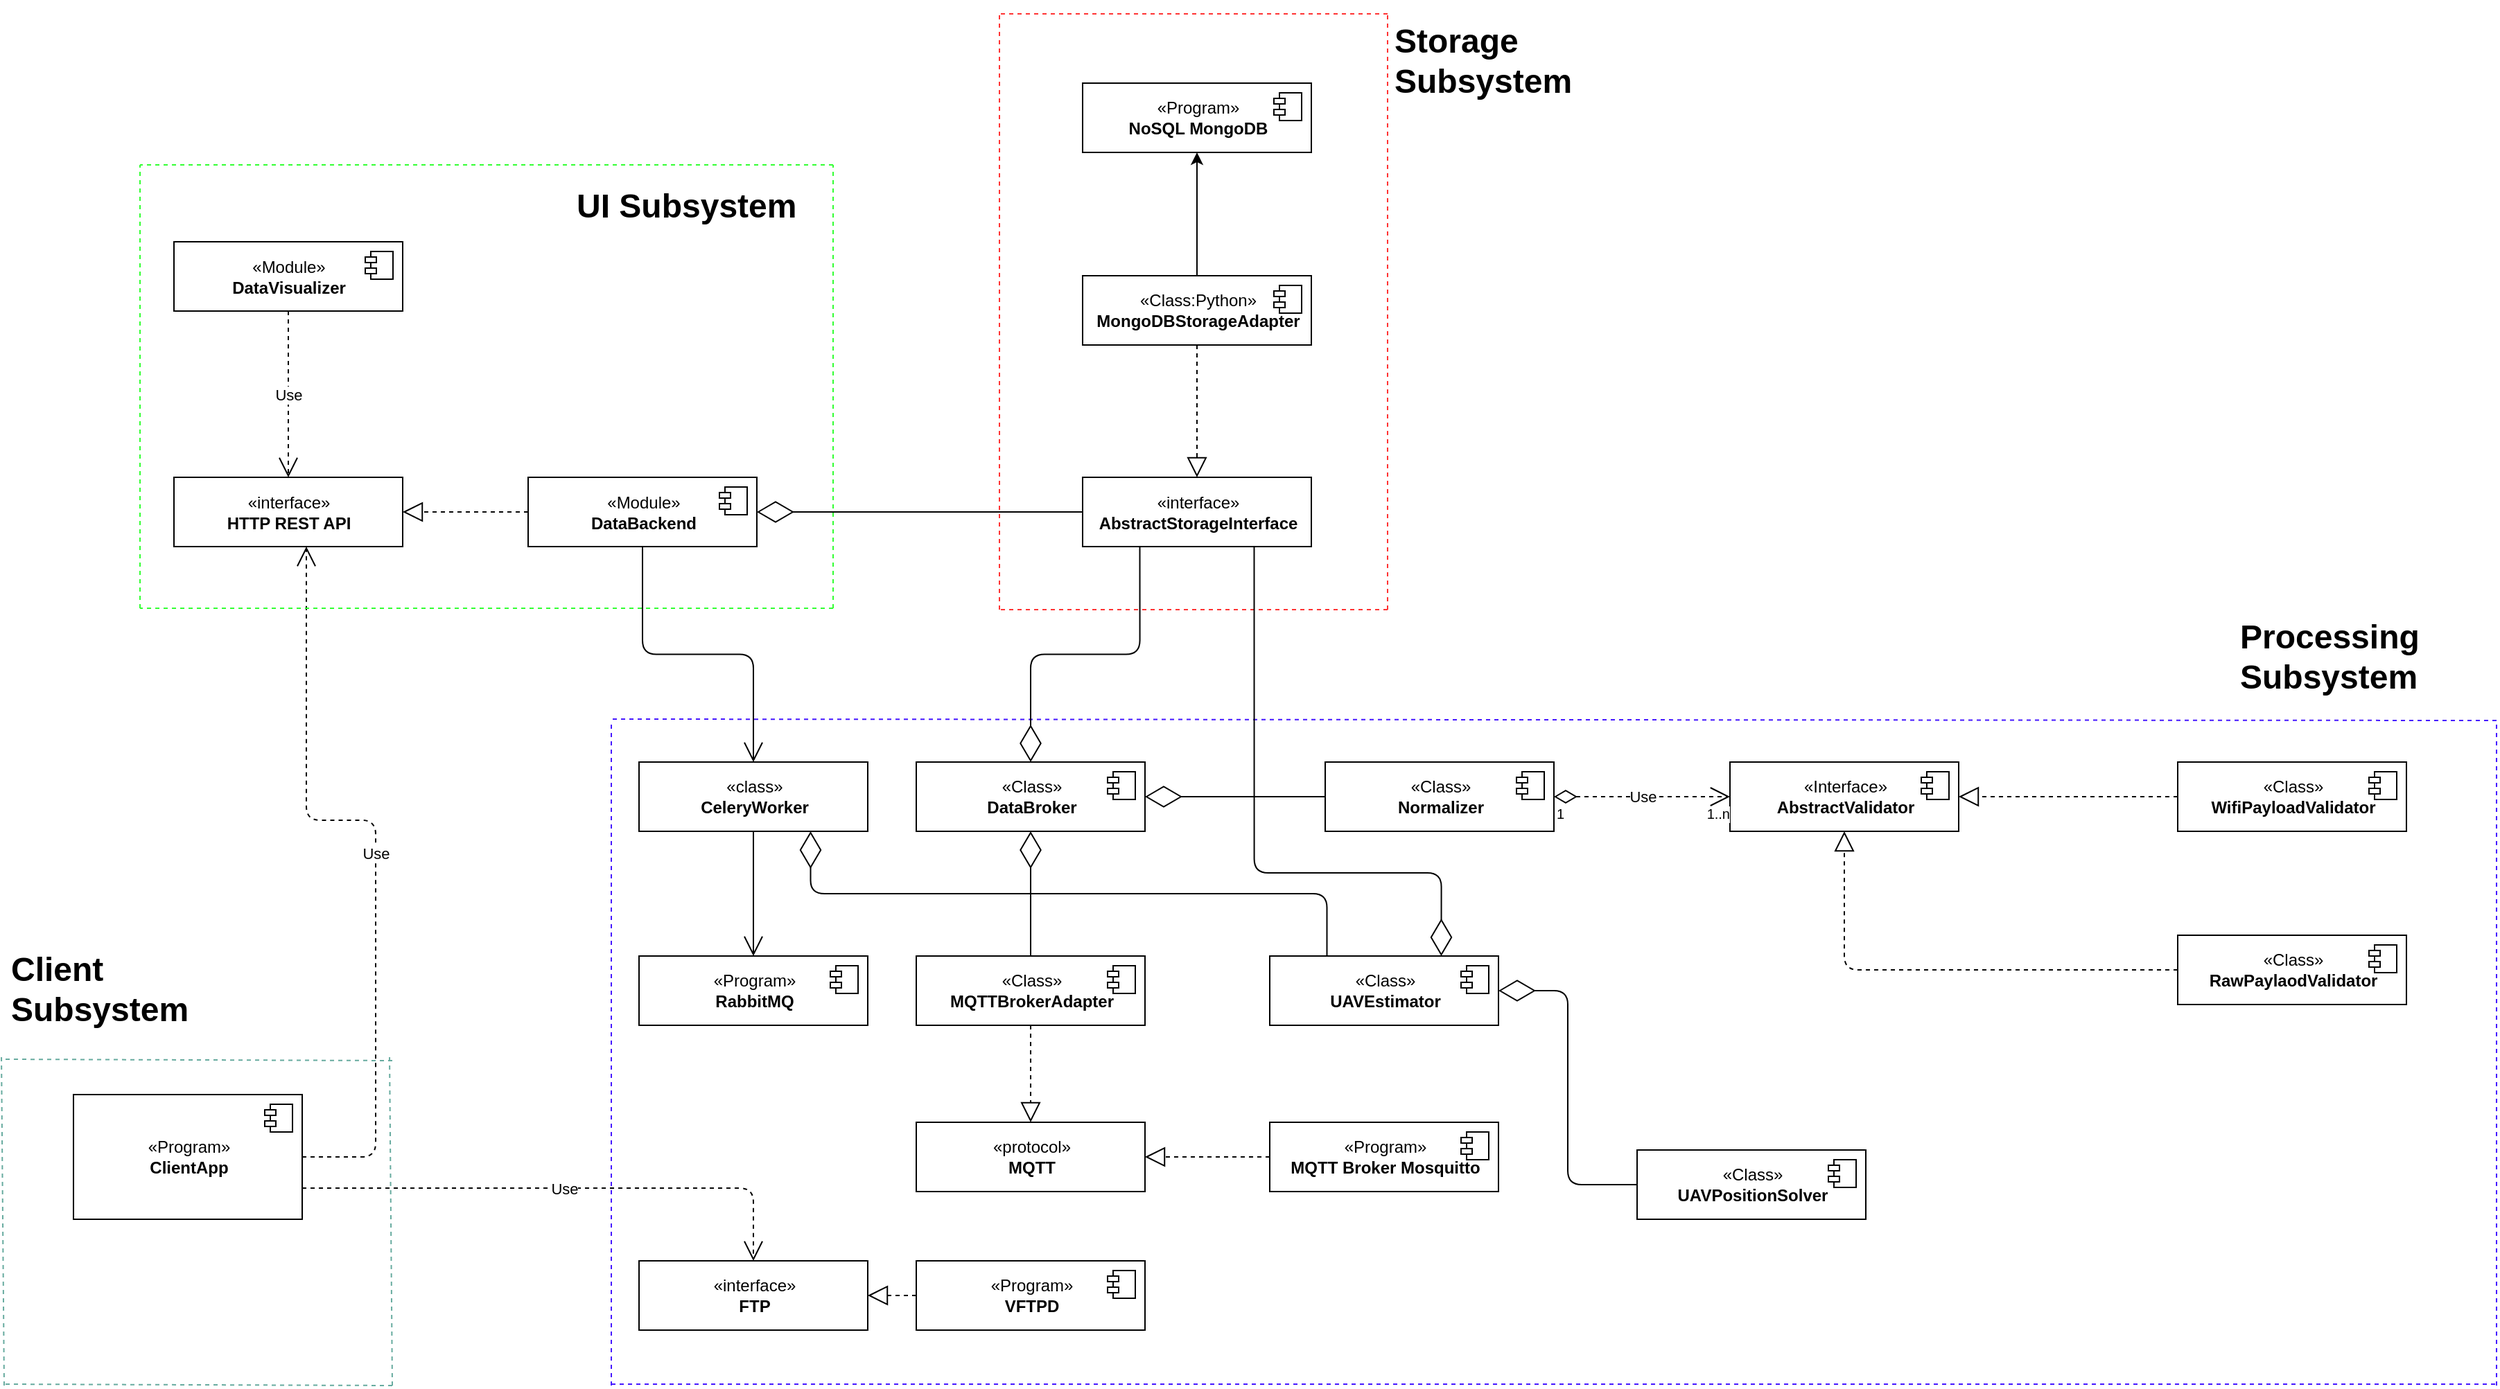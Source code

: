 <mxfile version="12.6.5" type="device" pages="4"><diagram id="6IakAbtsR24Qg-O8dDfu" name="overview"><mxGraphModel dx="3122" dy="832" grid="1" gridSize="10" guides="1" tooltips="1" connect="1" arrows="1" fold="1" page="1" pageScale="1" pageWidth="850" pageHeight="1100" math="0" shadow="0"><root><mxCell id="WTVsRSyBLhQIjKixNa4r-0"/><mxCell id="WTVsRSyBLhQIjKixNa4r-1" parent="WTVsRSyBLhQIjKixNa4r-0"/><mxCell id="b8sYTqoRvyCXlpVilOBI-0" value="«interface»&lt;br&gt;&lt;b&gt;AbstractStorageInterface&lt;/b&gt;" style="html=1;" parent="WTVsRSyBLhQIjKixNa4r-1" vertex="1"><mxGeometry x="-340" y="384.5" width="165" height="50" as="geometry"/></mxCell><mxCell id="b8sYTqoRvyCXlpVilOBI-9" value="«Class»&lt;br&gt;&lt;b&gt;DataBroker&lt;/b&gt;" style="html=1;" parent="WTVsRSyBLhQIjKixNa4r-1" vertex="1"><mxGeometry x="-460" y="590" width="165" height="50" as="geometry"/></mxCell><mxCell id="b8sYTqoRvyCXlpVilOBI-10" value="" style="shape=component;jettyWidth=8;jettyHeight=4;" parent="b8sYTqoRvyCXlpVilOBI-9" vertex="1"><mxGeometry x="1" width="20" height="20" relative="1" as="geometry"><mxPoint x="-27" y="7" as="offset"/></mxGeometry></mxCell><mxCell id="b8sYTqoRvyCXlpVilOBI-11" value="«Module»&lt;br&gt;&lt;b&gt;DataBackend&lt;/b&gt;" style="html=1;" parent="WTVsRSyBLhQIjKixNa4r-1" vertex="1"><mxGeometry x="-740" y="384.5" width="165" height="50" as="geometry"/></mxCell><mxCell id="b8sYTqoRvyCXlpVilOBI-12" value="" style="shape=component;jettyWidth=8;jettyHeight=4;" parent="b8sYTqoRvyCXlpVilOBI-11" vertex="1"><mxGeometry x="1" width="20" height="20" relative="1" as="geometry"><mxPoint x="-27" y="7" as="offset"/></mxGeometry></mxCell><mxCell id="b8sYTqoRvyCXlpVilOBI-14" value="«protocol»&lt;br&gt;&lt;b&gt;MQTT&lt;/b&gt;" style="html=1;" parent="WTVsRSyBLhQIjKixNa4r-1" vertex="1"><mxGeometry x="-460" y="850" width="165" height="50" as="geometry"/></mxCell><mxCell id="b8sYTqoRvyCXlpVilOBI-17" value="«Class»&lt;br&gt;&lt;b&gt;MQTTBrokerAdapter&lt;/b&gt;" style="html=1;" parent="WTVsRSyBLhQIjKixNa4r-1" vertex="1"><mxGeometry x="-460" y="730" width="165" height="50" as="geometry"/></mxCell><mxCell id="b8sYTqoRvyCXlpVilOBI-18" value="" style="shape=component;jettyWidth=8;jettyHeight=4;" parent="b8sYTqoRvyCXlpVilOBI-17" vertex="1"><mxGeometry x="1" width="20" height="20" relative="1" as="geometry"><mxPoint x="-27" y="7" as="offset"/></mxGeometry></mxCell><mxCell id="b8sYTqoRvyCXlpVilOBI-19" value="" style="endArrow=block;dashed=1;endFill=0;endSize=12;html=1;" parent="WTVsRSyBLhQIjKixNa4r-1" source="b8sYTqoRvyCXlpVilOBI-17" target="b8sYTqoRvyCXlpVilOBI-14" edge="1"><mxGeometry width="160" relative="1" as="geometry"><mxPoint x="-450" y="890" as="sourcePoint"/><mxPoint x="-290" y="890" as="targetPoint"/></mxGeometry></mxCell><mxCell id="b8sYTqoRvyCXlpVilOBI-23" value="«Program»&lt;br&gt;&lt;b&gt;MQTT Broker Mosquitto&lt;/b&gt;" style="html=1;" parent="WTVsRSyBLhQIjKixNa4r-1" vertex="1"><mxGeometry x="-205" y="850" width="165" height="50" as="geometry"/></mxCell><mxCell id="b8sYTqoRvyCXlpVilOBI-24" value="" style="shape=component;jettyWidth=8;jettyHeight=4;" parent="b8sYTqoRvyCXlpVilOBI-23" vertex="1"><mxGeometry x="1" width="20" height="20" relative="1" as="geometry"><mxPoint x="-27" y="7" as="offset"/></mxGeometry></mxCell><mxCell id="b8sYTqoRvyCXlpVilOBI-26" value="«Program»&lt;br&gt;&lt;b&gt;NoSQL MongoDB&lt;/b&gt;" style="html=1;" parent="WTVsRSyBLhQIjKixNa4r-1" vertex="1"><mxGeometry x="-340" y="100" width="165" height="50" as="geometry"/></mxCell><mxCell id="b8sYTqoRvyCXlpVilOBI-27" value="" style="shape=component;jettyWidth=8;jettyHeight=4;" parent="b8sYTqoRvyCXlpVilOBI-26" vertex="1"><mxGeometry x="1" width="20" height="20" relative="1" as="geometry"><mxPoint x="-27" y="7" as="offset"/></mxGeometry></mxCell><mxCell id="b8sYTqoRvyCXlpVilOBI-29" value="«Program»&lt;br&gt;&lt;b&gt;ClientApp&lt;/b&gt;" style="html=1;" parent="WTVsRSyBLhQIjKixNa4r-1" vertex="1"><mxGeometry x="-1068" y="830" width="165" height="90" as="geometry"/></mxCell><mxCell id="b8sYTqoRvyCXlpVilOBI-30" value="" style="shape=component;jettyWidth=8;jettyHeight=4;" parent="b8sYTqoRvyCXlpVilOBI-29" vertex="1"><mxGeometry x="1" width="20" height="20" relative="1" as="geometry"><mxPoint x="-27" y="7" as="offset"/></mxGeometry></mxCell><mxCell id="b8sYTqoRvyCXlpVilOBI-31" value="Use" style="endArrow=open;endSize=12;dashed=1;html=1;edgeStyle=orthogonalEdgeStyle;" parent="WTVsRSyBLhQIjKixNa4r-1" source="b8sYTqoRvyCXlpVilOBI-29" target="b8sYTqoRvyCXlpVilOBI-34" edge="1"><mxGeometry width="160" relative="1" as="geometry"><mxPoint x="-520" y="860" as="sourcePoint"/><mxPoint x="-360" y="860" as="targetPoint"/><Array as="points"><mxPoint x="-850" y="875"/><mxPoint x="-850" y="632"/><mxPoint x="-900" y="632"/></Array></mxGeometry></mxCell><mxCell id="b8sYTqoRvyCXlpVilOBI-32" value="«Module»&lt;br&gt;&lt;b&gt;DataVisualizer&lt;/b&gt;" style="html=1;" parent="WTVsRSyBLhQIjKixNa4r-1" vertex="1"><mxGeometry x="-995.5" y="214.5" width="165" height="50" as="geometry"/></mxCell><mxCell id="b8sYTqoRvyCXlpVilOBI-33" value="" style="shape=component;jettyWidth=8;jettyHeight=4;" parent="b8sYTqoRvyCXlpVilOBI-32" vertex="1"><mxGeometry x="1" width="20" height="20" relative="1" as="geometry"><mxPoint x="-27" y="7" as="offset"/></mxGeometry></mxCell><mxCell id="b8sYTqoRvyCXlpVilOBI-34" value="«interface»&lt;br&gt;&lt;b&gt;HTTP REST API&lt;/b&gt;" style="html=1;" parent="WTVsRSyBLhQIjKixNa4r-1" vertex="1"><mxGeometry x="-995.5" y="384.5" width="165" height="50" as="geometry"/></mxCell><mxCell id="b8sYTqoRvyCXlpVilOBI-35" value="" style="endArrow=block;dashed=1;endFill=0;endSize=12;html=1;" parent="WTVsRSyBLhQIjKixNa4r-1" source="b8sYTqoRvyCXlpVilOBI-11" target="b8sYTqoRvyCXlpVilOBI-34" edge="1"><mxGeometry width="160" relative="1" as="geometry"><mxPoint x="-780" y="509" as="sourcePoint"/><mxPoint x="-620" y="509" as="targetPoint"/></mxGeometry></mxCell><mxCell id="b8sYTqoRvyCXlpVilOBI-36" value="Use" style="endArrow=open;endSize=12;dashed=1;html=1;" parent="WTVsRSyBLhQIjKixNa4r-1" source="b8sYTqoRvyCXlpVilOBI-32" target="b8sYTqoRvyCXlpVilOBI-34" edge="1"><mxGeometry width="160" relative="1" as="geometry"><mxPoint x="-980" y="289" as="sourcePoint"/><mxPoint x="-820" y="289" as="targetPoint"/></mxGeometry></mxCell><mxCell id="yKd5nJ1QXXET98Bv3P13-0" value="«Class»&lt;br&gt;&lt;b&gt;Normalizer&lt;/b&gt;" style="html=1;" parent="WTVsRSyBLhQIjKixNa4r-1" vertex="1"><mxGeometry x="-165" y="590" width="165" height="50" as="geometry"/></mxCell><mxCell id="yKd5nJ1QXXET98Bv3P13-1" value="" style="shape=component;jettyWidth=8;jettyHeight=4;" parent="yKd5nJ1QXXET98Bv3P13-0" vertex="1"><mxGeometry x="1" width="20" height="20" relative="1" as="geometry"><mxPoint x="-27" y="7" as="offset"/></mxGeometry></mxCell><mxCell id="yKd5nJ1QXXET98Bv3P13-2" value="«Interface»&lt;br&gt;&lt;b&gt;AbstractValidator&lt;/b&gt;&lt;br&gt;" style="html=1;" parent="WTVsRSyBLhQIjKixNa4r-1" vertex="1"><mxGeometry x="127" y="590" width="165" height="50" as="geometry"/></mxCell><mxCell id="yKd5nJ1QXXET98Bv3P13-3" value="" style="shape=component;jettyWidth=8;jettyHeight=4;" parent="yKd5nJ1QXXET98Bv3P13-2" vertex="1"><mxGeometry x="1" width="20" height="20" relative="1" as="geometry"><mxPoint x="-27" y="7" as="offset"/></mxGeometry></mxCell><mxCell id="yKd5nJ1QXXET98Bv3P13-5" value="«Class»&lt;br&gt;&lt;b&gt;RawPaylaodValidator&lt;/b&gt;" style="html=1;" parent="WTVsRSyBLhQIjKixNa4r-1" vertex="1"><mxGeometry x="450" y="715" width="165" height="50" as="geometry"/></mxCell><mxCell id="yKd5nJ1QXXET98Bv3P13-6" value="" style="shape=component;jettyWidth=8;jettyHeight=4;" parent="yKd5nJ1QXXET98Bv3P13-5" vertex="1"><mxGeometry x="1" width="20" height="20" relative="1" as="geometry"><mxPoint x="-27" y="7" as="offset"/></mxGeometry></mxCell><mxCell id="yKd5nJ1QXXET98Bv3P13-7" value="«Class»&lt;br&gt;&lt;b&gt;WifiPayloadValidator&lt;/b&gt;" style="html=1;" parent="WTVsRSyBLhQIjKixNa4r-1" vertex="1"><mxGeometry x="450" y="590" width="165" height="50" as="geometry"/></mxCell><mxCell id="yKd5nJ1QXXET98Bv3P13-8" value="" style="shape=component;jettyWidth=8;jettyHeight=4;" parent="yKd5nJ1QXXET98Bv3P13-7" vertex="1"><mxGeometry x="1" width="20" height="20" relative="1" as="geometry"><mxPoint x="-27" y="7" as="offset"/></mxGeometry></mxCell><mxCell id="yKd5nJ1QXXET98Bv3P13-11" value="" style="endArrow=block;dashed=1;endFill=0;endSize=12;html=1;edgeStyle=orthogonalEdgeStyle;" parent="WTVsRSyBLhQIjKixNa4r-1" source="yKd5nJ1QXXET98Bv3P13-5" target="yKd5nJ1QXXET98Bv3P13-2" edge="1"><mxGeometry width="160" relative="1" as="geometry"><mxPoint x="390" y="440" as="sourcePoint"/><mxPoint x="550" y="440" as="targetPoint"/></mxGeometry></mxCell><mxCell id="yKd5nJ1QXXET98Bv3P13-12" value="" style="endArrow=block;dashed=1;endFill=0;endSize=12;html=1;edgeStyle=orthogonalEdgeStyle;" parent="WTVsRSyBLhQIjKixNa4r-1" source="yKd5nJ1QXXET98Bv3P13-7" target="yKd5nJ1QXXET98Bv3P13-2" edge="1"><mxGeometry width="160" relative="1" as="geometry"><mxPoint x="320.0" y="587.828" as="sourcePoint"/><mxPoint x="420" y="634.724" as="targetPoint"/></mxGeometry></mxCell><mxCell id="yKd5nJ1QXXET98Bv3P13-13" value="Use" style="endArrow=open;html=1;endSize=12;startArrow=diamondThin;startSize=14;startFill=0;edgeStyle=orthogonalEdgeStyle;dashed=1;" parent="WTVsRSyBLhQIjKixNa4r-1" source="yKd5nJ1QXXET98Bv3P13-0" target="yKd5nJ1QXXET98Bv3P13-2" edge="1"><mxGeometry relative="1" as="geometry"><mxPoint x="40" y="710" as="sourcePoint"/><mxPoint x="200" y="710" as="targetPoint"/></mxGeometry></mxCell><mxCell id="yKd5nJ1QXXET98Bv3P13-14" value="1" style="resizable=0;html=1;align=left;verticalAlign=top;labelBackgroundColor=#ffffff;fontSize=10;" parent="yKd5nJ1QXXET98Bv3P13-13" connectable="0" vertex="1"><mxGeometry x="-1" relative="1" as="geometry"/></mxCell><mxCell id="yKd5nJ1QXXET98Bv3P13-15" value="1..n" style="resizable=0;html=1;align=right;verticalAlign=top;labelBackgroundColor=#ffffff;fontSize=10;" parent="yKd5nJ1QXXET98Bv3P13-13" connectable="0" vertex="1"><mxGeometry x="1" relative="1" as="geometry"/></mxCell><mxCell id="yKd5nJ1QXXET98Bv3P13-17" value="" style="endArrow=none;dashed=1;html=1;strokeColor=#4517FF;" parent="WTVsRSyBLhQIjKixNa4r-1" edge="1"><mxGeometry width="50" height="50" relative="1" as="geometry"><mxPoint x="-680" y="1039" as="sourcePoint"/><mxPoint x="680" y="1039" as="targetPoint"/></mxGeometry></mxCell><mxCell id="yKd5nJ1QXXET98Bv3P13-18" value="" style="endArrow=none;dashed=1;html=1;strokeColor=#4517FF;" parent="WTVsRSyBLhQIjKixNa4r-1" edge="1"><mxGeometry width="50" height="50" relative="1" as="geometry"><mxPoint x="-680" y="1040" as="sourcePoint"/><mxPoint x="-680" y="560" as="targetPoint"/></mxGeometry></mxCell><mxCell id="yKd5nJ1QXXET98Bv3P13-19" value="" style="endArrow=none;dashed=1;html=1;strokeColor=#4517FF;exitX=1;exitY=1;exitDx=0;exitDy=0;" parent="WTVsRSyBLhQIjKixNa4r-1" source="yKd5nJ1QXXET98Bv3P13-32" edge="1"><mxGeometry width="50" height="50" relative="1" as="geometry"><mxPoint x="690" y="559" as="sourcePoint"/><mxPoint x="-680" y="559" as="targetPoint"/></mxGeometry></mxCell><mxCell id="yKd5nJ1QXXET98Bv3P13-20" value="" style="endArrow=none;dashed=1;html=1;strokeColor=#4517FF;" parent="WTVsRSyBLhQIjKixNa4r-1" edge="1"><mxGeometry width="50" height="50" relative="1" as="geometry"><mxPoint x="680" y="1040" as="sourcePoint"/><mxPoint x="680" y="560" as="targetPoint"/></mxGeometry></mxCell><mxCell id="yKd5nJ1QXXET98Bv3P13-22" value="" style="endArrow=none;dashed=1;html=1;strokeColor=#FF3333;" parent="WTVsRSyBLhQIjKixNa4r-1" edge="1"><mxGeometry width="50" height="50" relative="1" as="geometry"><mxPoint x="-120" y="50" as="sourcePoint"/><mxPoint x="-400" y="50" as="targetPoint"/></mxGeometry></mxCell><mxCell id="yKd5nJ1QXXET98Bv3P13-23" value="" style="endArrow=none;dashed=1;html=1;strokeColor=#FF3333;" parent="WTVsRSyBLhQIjKixNa4r-1" edge="1"><mxGeometry width="50" height="50" relative="1" as="geometry"><mxPoint x="-120" y="480" as="sourcePoint"/><mxPoint x="-400" y="480" as="targetPoint"/></mxGeometry></mxCell><mxCell id="yKd5nJ1QXXET98Bv3P13-24" value="" style="endArrow=none;dashed=1;html=1;strokeColor=#FF3333;" parent="WTVsRSyBLhQIjKixNa4r-1" edge="1"><mxGeometry width="50" height="50" relative="1" as="geometry"><mxPoint x="-400" y="480" as="sourcePoint"/><mxPoint x="-400" y="50" as="targetPoint"/></mxGeometry></mxCell><mxCell id="yKd5nJ1QXXET98Bv3P13-25" value="" style="endArrow=none;dashed=1;html=1;strokeColor=#FF3333;" parent="WTVsRSyBLhQIjKixNa4r-1" edge="1"><mxGeometry width="50" height="50" relative="1" as="geometry"><mxPoint x="-120" y="480" as="sourcePoint"/><mxPoint x="-120" y="50" as="targetPoint"/></mxGeometry></mxCell><mxCell id="yKd5nJ1QXXET98Bv3P13-26" value="" style="endArrow=none;dashed=1;html=1;strokeColor=#33FF33;" parent="WTVsRSyBLhQIjKixNa4r-1" edge="1"><mxGeometry width="50" height="50" relative="1" as="geometry"><mxPoint x="-520" y="479" as="sourcePoint"/><mxPoint x="-520" y="159" as="targetPoint"/></mxGeometry></mxCell><mxCell id="yKd5nJ1QXXET98Bv3P13-27" value="" style="endArrow=none;dashed=1;html=1;strokeColor=#33FF33;" parent="WTVsRSyBLhQIjKixNa4r-1" edge="1"><mxGeometry width="50" height="50" relative="1" as="geometry"><mxPoint x="-1020" y="479" as="sourcePoint"/><mxPoint x="-1020" y="159" as="targetPoint"/></mxGeometry></mxCell><mxCell id="yKd5nJ1QXXET98Bv3P13-29" value="" style="endArrow=none;dashed=1;html=1;strokeColor=#33FF33;" parent="WTVsRSyBLhQIjKixNa4r-1" edge="1"><mxGeometry width="50" height="50" relative="1" as="geometry"><mxPoint x="-520" y="479" as="sourcePoint"/><mxPoint x="-1020" y="479" as="targetPoint"/></mxGeometry></mxCell><mxCell id="yKd5nJ1QXXET98Bv3P13-30" value="" style="endArrow=none;dashed=1;html=1;strokeColor=#33FF33;" parent="WTVsRSyBLhQIjKixNa4r-1" edge="1"><mxGeometry width="50" height="50" relative="1" as="geometry"><mxPoint x="-520" y="159" as="sourcePoint"/><mxPoint x="-1020" y="159" as="targetPoint"/></mxGeometry></mxCell><mxCell id="yKd5nJ1QXXET98Bv3P13-31" value="&lt;h1&gt;Storage Subsystem&lt;/h1&gt;&lt;p&gt;&lt;br&gt;&lt;/p&gt;" style="text;html=1;strokeColor=none;fillColor=none;spacing=5;spacingTop=-20;whiteSpace=wrap;overflow=hidden;rounded=0;" parent="WTVsRSyBLhQIjKixNa4r-1" vertex="1"><mxGeometry x="-120" y="50" width="190" height="120" as="geometry"/></mxCell><mxCell id="yKd5nJ1QXXET98Bv3P13-33" value="&lt;h1&gt;UI Subsystem&lt;/h1&gt;" style="text;html=1;strokeColor=none;fillColor=none;spacing=5;spacingTop=-20;whiteSpace=wrap;overflow=hidden;rounded=0;" parent="WTVsRSyBLhQIjKixNa4r-1" vertex="1"><mxGeometry x="-710" y="169" width="190" height="120" as="geometry"/></mxCell><mxCell id="yKd5nJ1QXXET98Bv3P13-32" value="&lt;h1&gt;Processing Subsystem&lt;/h1&gt;" style="text;html=1;strokeColor=none;fillColor=none;spacing=5;spacingTop=-20;whiteSpace=wrap;overflow=hidden;rounded=0;" parent="WTVsRSyBLhQIjKixNa4r-1" vertex="1"><mxGeometry x="490" y="480" width="190" height="80" as="geometry"/></mxCell><mxCell id="p-bx87oYYhnYRXoivfBt-0" value="" style="endArrow=none;dashed=1;html=1;strokeColor=#67AB9F;" parent="WTVsRSyBLhQIjKixNa4r-1" edge="1"><mxGeometry width="50" height="50" relative="1" as="geometry"><mxPoint x="-838" y="1040" as="sourcePoint"/><mxPoint x="-1118" y="1039" as="targetPoint"/></mxGeometry></mxCell><mxCell id="p-bx87oYYhnYRXoivfBt-1" value="" style="endArrow=none;dashed=1;html=1;strokeColor=#67AB9F;" parent="WTVsRSyBLhQIjKixNa4r-1" edge="1"><mxGeometry width="50" height="50" relative="1" as="geometry"><mxPoint x="-838" y="1040" as="sourcePoint"/><mxPoint x="-840" y="800" as="targetPoint"/></mxGeometry></mxCell><mxCell id="p-bx87oYYhnYRXoivfBt-2" value="" style="endArrow=none;dashed=1;html=1;strokeColor=#67AB9F;" parent="WTVsRSyBLhQIjKixNa4r-1" edge="1"><mxGeometry width="50" height="50" relative="1" as="geometry"><mxPoint x="-1118" y="1040" as="sourcePoint"/><mxPoint x="-1120" y="800" as="targetPoint"/></mxGeometry></mxCell><mxCell id="p-bx87oYYhnYRXoivfBt-3" value="" style="endArrow=none;dashed=1;html=1;strokeColor=#67AB9F;" parent="WTVsRSyBLhQIjKixNa4r-1" edge="1"><mxGeometry width="50" height="50" relative="1" as="geometry"><mxPoint x="-838" y="805.5" as="sourcePoint"/><mxPoint x="-1118" y="804.5" as="targetPoint"/></mxGeometry></mxCell><mxCell id="p-bx87oYYhnYRXoivfBt-4" value="&lt;h1&gt;Client Subsystem&lt;/h1&gt;" style="text;html=1;strokeColor=none;fillColor=none;spacing=5;spacingTop=-20;whiteSpace=wrap;overflow=hidden;rounded=0;" parent="WTVsRSyBLhQIjKixNa4r-1" vertex="1"><mxGeometry x="-1118" y="720" width="190" height="85" as="geometry"/></mxCell><mxCell id="nsBHt-gWQ41tHvnHe1pG-28" style="edgeStyle=orthogonalEdgeStyle;rounded=0;orthogonalLoop=1;jettySize=auto;html=1;" parent="WTVsRSyBLhQIjKixNa4r-1" source="OwpkcGQChRilwSCk6cQ_-0" target="b8sYTqoRvyCXlpVilOBI-26" edge="1"><mxGeometry relative="1" as="geometry"/></mxCell><mxCell id="OwpkcGQChRilwSCk6cQ_-0" value="«Class:Python»&lt;br&gt;&lt;b&gt;MongoDBStorageAdapter&lt;/b&gt;" style="html=1;" parent="WTVsRSyBLhQIjKixNa4r-1" vertex="1"><mxGeometry x="-340" y="239" width="165" height="50" as="geometry"/></mxCell><mxCell id="OwpkcGQChRilwSCk6cQ_-1" value="" style="shape=component;jettyWidth=8;jettyHeight=4;" parent="OwpkcGQChRilwSCk6cQ_-0" vertex="1"><mxGeometry x="1" width="20" height="20" relative="1" as="geometry"><mxPoint x="-27" y="7" as="offset"/></mxGeometry></mxCell><mxCell id="OwpkcGQChRilwSCk6cQ_-2" value="" style="endArrow=block;dashed=1;endFill=0;endSize=12;html=1;" parent="WTVsRSyBLhQIjKixNa4r-1" source="OwpkcGQChRilwSCk6cQ_-0" target="b8sYTqoRvyCXlpVilOBI-0" edge="1"><mxGeometry width="160" relative="1" as="geometry"><mxPoint x="-110" y="390" as="sourcePoint"/><mxPoint x="50" y="390" as="targetPoint"/></mxGeometry></mxCell><mxCell id="nsBHt-gWQ41tHvnHe1pG-0" value="«Class»&lt;br&gt;&lt;b&gt;UAVEstimator&lt;/b&gt;" style="html=1;" parent="WTVsRSyBLhQIjKixNa4r-1" vertex="1"><mxGeometry x="-205" y="730" width="165" height="50" as="geometry"/></mxCell><mxCell id="nsBHt-gWQ41tHvnHe1pG-1" value="" style="shape=component;jettyWidth=8;jettyHeight=4;" parent="nsBHt-gWQ41tHvnHe1pG-0" vertex="1"><mxGeometry x="1" width="20" height="20" relative="1" as="geometry"><mxPoint x="-27" y="7" as="offset"/></mxGeometry></mxCell><mxCell id="nsBHt-gWQ41tHvnHe1pG-4" value="" style="endArrow=diamondThin;endFill=0;endSize=24;html=1;" parent="WTVsRSyBLhQIjKixNa4r-1" source="yKd5nJ1QXXET98Bv3P13-0" target="b8sYTqoRvyCXlpVilOBI-9" edge="1"><mxGeometry width="160" relative="1" as="geometry"><mxPoint x="-285" y="785" as="sourcePoint"/><mxPoint x="-160" y="785" as="targetPoint"/></mxGeometry></mxCell><mxCell id="nsBHt-gWQ41tHvnHe1pG-5" value="" style="endArrow=diamondThin;endFill=0;endSize=24;html=1;" parent="WTVsRSyBLhQIjKixNa4r-1" source="b8sYTqoRvyCXlpVilOBI-17" target="b8sYTqoRvyCXlpVilOBI-9" edge="1"><mxGeometry width="160" relative="1" as="geometry"><mxPoint x="-275" y="795" as="sourcePoint"/><mxPoint x="-150" y="795" as="targetPoint"/></mxGeometry></mxCell><mxCell id="nsBHt-gWQ41tHvnHe1pG-8" value="«Class»&lt;br&gt;&lt;b&gt;UAVPositionSolver&lt;/b&gt;" style="html=1;" parent="WTVsRSyBLhQIjKixNa4r-1" vertex="1"><mxGeometry x="60" y="870" width="165" height="50" as="geometry"/></mxCell><mxCell id="nsBHt-gWQ41tHvnHe1pG-9" value="" style="shape=component;jettyWidth=8;jettyHeight=4;" parent="nsBHt-gWQ41tHvnHe1pG-8" vertex="1"><mxGeometry x="1" width="20" height="20" relative="1" as="geometry"><mxPoint x="-27" y="7" as="offset"/></mxGeometry></mxCell><mxCell id="nsBHt-gWQ41tHvnHe1pG-10" value="" style="endArrow=diamondThin;endFill=0;endSize=24;html=1;edgeStyle=elbowEdgeStyle;" parent="WTVsRSyBLhQIjKixNa4r-1" source="nsBHt-gWQ41tHvnHe1pG-8" target="nsBHt-gWQ41tHvnHe1pG-0" edge="1"><mxGeometry width="160" relative="1" as="geometry"><mxPoint x="-285" y="785" as="sourcePoint"/><mxPoint x="-195" y="785" as="targetPoint"/></mxGeometry></mxCell><mxCell id="nsBHt-gWQ41tHvnHe1pG-11" value="" style="endArrow=diamondThin;endFill=0;endSize=24;html=1;edgeStyle=orthogonalEdgeStyle;exitX=0.25;exitY=1;exitDx=0;exitDy=0;" parent="WTVsRSyBLhQIjKixNa4r-1" source="b8sYTqoRvyCXlpVilOBI-0" target="b8sYTqoRvyCXlpVilOBI-9" edge="1"><mxGeometry width="160" relative="1" as="geometry"><mxPoint x="-367.5" y="740" as="sourcePoint"/><mxPoint x="-367.5" y="650" as="targetPoint"/></mxGeometry></mxCell><mxCell id="nsBHt-gWQ41tHvnHe1pG-12" value="«Program»&lt;br&gt;&lt;b&gt;RabbitMQ&lt;/b&gt;" style="html=1;" parent="WTVsRSyBLhQIjKixNa4r-1" vertex="1"><mxGeometry x="-660" y="730" width="165" height="50" as="geometry"/></mxCell><mxCell id="nsBHt-gWQ41tHvnHe1pG-13" value="" style="shape=component;jettyWidth=8;jettyHeight=4;" parent="nsBHt-gWQ41tHvnHe1pG-12" vertex="1"><mxGeometry x="1" width="20" height="20" relative="1" as="geometry"><mxPoint x="-27" y="7" as="offset"/></mxGeometry></mxCell><mxCell id="nsBHt-gWQ41tHvnHe1pG-14" value="«Program»&lt;br&gt;&lt;b&gt;VFTPD&lt;/b&gt;" style="html=1;" parent="WTVsRSyBLhQIjKixNa4r-1" vertex="1"><mxGeometry x="-460" y="950" width="165" height="50" as="geometry"/></mxCell><mxCell id="nsBHt-gWQ41tHvnHe1pG-15" value="" style="shape=component;jettyWidth=8;jettyHeight=4;" parent="nsBHt-gWQ41tHvnHe1pG-14" vertex="1"><mxGeometry x="1" width="20" height="20" relative="1" as="geometry"><mxPoint x="-27" y="7" as="offset"/></mxGeometry></mxCell><mxCell id="nsBHt-gWQ41tHvnHe1pG-16" value="«interface»&lt;br&gt;&lt;b&gt;FTP&lt;/b&gt;" style="html=1;" parent="WTVsRSyBLhQIjKixNa4r-1" vertex="1"><mxGeometry x="-660" y="950" width="165" height="50" as="geometry"/></mxCell><mxCell id="nsBHt-gWQ41tHvnHe1pG-18" value="Use" style="endArrow=open;endSize=12;dashed=1;html=1;edgeStyle=orthogonalEdgeStyle;exitX=1;exitY=0.75;exitDx=0;exitDy=0;" parent="WTVsRSyBLhQIjKixNa4r-1" source="b8sYTqoRvyCXlpVilOBI-29" target="nsBHt-gWQ41tHvnHe1pG-16" edge="1"><mxGeometry width="160" relative="1" as="geometry"><mxPoint x="-780" y="905" as="sourcePoint"/><mxPoint x="-450" y="905" as="targetPoint"/></mxGeometry></mxCell><mxCell id="nsBHt-gWQ41tHvnHe1pG-20" value="" style="endArrow=block;dashed=1;endFill=0;endSize=12;html=1;" parent="WTVsRSyBLhQIjKixNa4r-1" source="nsBHt-gWQ41tHvnHe1pG-14" target="nsBHt-gWQ41tHvnHe1pG-16" edge="1"><mxGeometry width="160" relative="1" as="geometry"><mxPoint x="-220" y="980" as="sourcePoint"/><mxPoint x="-60" y="980" as="targetPoint"/></mxGeometry></mxCell><mxCell id="nsBHt-gWQ41tHvnHe1pG-21" value="«class»&lt;br&gt;&lt;b&gt;CeleryWorker&lt;/b&gt;" style="html=1;" parent="WTVsRSyBLhQIjKixNa4r-1" vertex="1"><mxGeometry x="-660" y="590" width="165" height="50" as="geometry"/></mxCell><mxCell id="nsBHt-gWQ41tHvnHe1pG-22" value="" style="endArrow=open;endFill=1;endSize=12;html=1;" parent="WTVsRSyBLhQIjKixNa4r-1" source="nsBHt-gWQ41tHvnHe1pG-21" target="nsBHt-gWQ41tHvnHe1pG-12" edge="1"><mxGeometry width="160" relative="1" as="geometry"><mxPoint x="-850" y="650" as="sourcePoint"/><mxPoint x="-690" y="650" as="targetPoint"/></mxGeometry></mxCell><mxCell id="nsBHt-gWQ41tHvnHe1pG-24" value="" style="endArrow=open;endFill=1;endSize=12;html=1;edgeStyle=orthogonalEdgeStyle;" parent="WTVsRSyBLhQIjKixNa4r-1" source="b8sYTqoRvyCXlpVilOBI-11" target="nsBHt-gWQ41tHvnHe1pG-21" edge="1"><mxGeometry width="160" relative="1" as="geometry"><mxPoint x="-880" y="580" as="sourcePoint"/><mxPoint x="-720" y="580" as="targetPoint"/></mxGeometry></mxCell><mxCell id="nsBHt-gWQ41tHvnHe1pG-25" value="" style="endArrow=diamondThin;endFill=0;endSize=24;html=1;edgeStyle=orthogonalEdgeStyle;" parent="WTVsRSyBLhQIjKixNa4r-1" source="b8sYTqoRvyCXlpVilOBI-0" target="b8sYTqoRvyCXlpVilOBI-11" edge="1"><mxGeometry width="160" relative="1" as="geometry"><mxPoint x="-100" y="390" as="sourcePoint"/><mxPoint x="-100" y="490" as="targetPoint"/></mxGeometry></mxCell><mxCell id="nsBHt-gWQ41tHvnHe1pG-26" value="" style="endArrow=diamondThin;endFill=0;endSize=24;html=1;edgeStyle=elbowEdgeStyle;elbow=vertical;entryX=0.75;entryY=1;entryDx=0;entryDy=0;exitX=0.25;exitY=0;exitDx=0;exitDy=0;" parent="WTVsRSyBLhQIjKixNa4r-1" source="nsBHt-gWQ41tHvnHe1pG-0" target="nsBHt-gWQ41tHvnHe1pG-21" edge="1"><mxGeometry width="160" relative="1" as="geometry"><mxPoint x="-367.5" y="740" as="sourcePoint"/><mxPoint x="-367.5" y="650" as="targetPoint"/></mxGeometry></mxCell><mxCell id="nsBHt-gWQ41tHvnHe1pG-27" value="" style="endArrow=diamondThin;endFill=0;endSize=24;html=1;exitX=0.75;exitY=1;exitDx=0;exitDy=0;entryX=0.75;entryY=0;entryDx=0;entryDy=0;edgeStyle=orthogonalEdgeStyle;" parent="WTVsRSyBLhQIjKixNa4r-1" source="b8sYTqoRvyCXlpVilOBI-0" target="nsBHt-gWQ41tHvnHe1pG-0" edge="1"><mxGeometry width="160" relative="1" as="geometry"><mxPoint x="-20" y="480" as="sourcePoint"/><mxPoint x="140" y="480" as="targetPoint"/><Array as="points"><mxPoint x="-216" y="670"/><mxPoint x="-81" y="670"/></Array></mxGeometry></mxCell><mxCell id="JIbYD0B6Sesfqcak2euv-0" value="" style="endArrow=block;dashed=1;endFill=0;endSize=12;html=1;" parent="WTVsRSyBLhQIjKixNa4r-1" source="b8sYTqoRvyCXlpVilOBI-23" target="b8sYTqoRvyCXlpVilOBI-14" edge="1"><mxGeometry width="160" relative="1" as="geometry"><mxPoint x="-367.5" y="790" as="sourcePoint"/><mxPoint x="-367.5" y="860" as="targetPoint"/></mxGeometry></mxCell></root></mxGraphModel></diagram><diagram id="DZFPdz_ztI4GV9vEOH4T" name="processing_subsystem"><mxGraphModel dx="2272" dy="832" grid="1" gridSize="10" guides="1" tooltips="1" connect="1" arrows="1" fold="1" page="1" pageScale="1" pageWidth="850" pageHeight="1100" math="0" shadow="0"><root><mxCell id="3fvJhXBKweQTrlt9AOnN-0"/><mxCell id="3fvJhXBKweQTrlt9AOnN-1" parent="3fvJhXBKweQTrlt9AOnN-0"/><mxCell id="3fvJhXBKweQTrlt9AOnN-2" value="DataBroker" style="swimlane;fontStyle=1;align=center;verticalAlign=top;childLayout=stackLayout;horizontal=1;startSize=26;horizontalStack=0;resizeParent=1;resizeParentMax=0;resizeLast=0;collapsible=1;marginBottom=0;" parent="3fvJhXBKweQTrlt9AOnN-1" vertex="1"><mxGeometry x="-320" y="895.86" width="265" height="204" as="geometry"/></mxCell><mxCell id="YKArV5RmrtoIBr3Xbxb--28" value="- _store_adapter: StorageAdapter&#10;- _topics: List[str]&#10;- _normalizer: DefaultNormalizer&#10;- _mqtt_adapter: MQTTBrokerAdapter&#10;- _is_initialized: bool&#10;" style="text;strokeColor=none;fillColor=none;align=left;verticalAlign=top;spacingLeft=4;spacingRight=4;overflow=hidden;rotatable=0;points=[[0,0.5],[1,0.5]];portConstraint=eastwest;" parent="3fvJhXBKweQTrlt9AOnN-2" vertex="1"><mxGeometry y="26" width="265" height="84" as="geometry"/></mxCell><mxCell id="3fvJhXBKweQTrlt9AOnN-4" value="" style="line;strokeWidth=1;fillColor=none;align=left;verticalAlign=middle;spacingTop=-1;spacingLeft=3;spacingRight=3;rotatable=0;labelPosition=right;points=[];portConstraint=eastwest;" parent="3fvJhXBKweQTrlt9AOnN-2" vertex="1"><mxGeometry y="110" width="265" height="8" as="geometry"/></mxCell><mxCell id="7qmgxjor1V97-zCIX52k-8" value="+ set_callback_func(str, func): bool&#10;+ get_callback_func(str): func&#10;+ initialize(): bool&#10;+ run_loop(): int&#10;+ stop_loop(): none" style="text;strokeColor=none;fillColor=none;align=left;verticalAlign=top;spacingLeft=4;spacingRight=4;overflow=hidden;rotatable=0;points=[[0,0.5],[1,0.5]];portConstraint=eastwest;" parent="3fvJhXBKweQTrlt9AOnN-2" vertex="1"><mxGeometry y="118" width="265" height="86" as="geometry"/></mxCell><mxCell id="YKArV5RmrtoIBr3Xbxb--4" value="JSONValidator" style="swimlane;fontStyle=1;align=center;verticalAlign=top;childLayout=stackLayout;horizontal=1;startSize=26;horizontalStack=0;resizeParent=1;resizeParentMax=0;resizeLast=0;collapsible=1;marginBottom=0;" parent="3fvJhXBKweQTrlt9AOnN-1" vertex="1"><mxGeometry x="430" y="1180" width="240" height="86" as="geometry"/></mxCell><mxCell id="2_ixu0XP-dh5fHz3Wtd_-16" value="# SCHEMA_FILENAME: string" style="text;strokeColor=none;fillColor=none;align=left;verticalAlign=top;spacingLeft=4;spacingRight=4;overflow=hidden;rotatable=0;points=[[0,0.5],[1,0.5]];portConstraint=eastwest;" parent="YKArV5RmrtoIBr3Xbxb--4" vertex="1"><mxGeometry y="26" width="240" height="26" as="geometry"/></mxCell><mxCell id="YKArV5RmrtoIBr3Xbxb--6" value="" style="line;strokeWidth=1;fillColor=none;align=left;verticalAlign=middle;spacingTop=-1;spacingLeft=3;spacingRight=3;rotatable=0;labelPosition=right;points=[];portConstraint=eastwest;" parent="YKArV5RmrtoIBr3Xbxb--4" vertex="1"><mxGeometry y="52" width="240" height="8" as="geometry"/></mxCell><mxCell id="YKArV5RmrtoIBr3Xbxb--5" value="- _internal_validator: object" style="text;strokeColor=none;fillColor=none;align=left;verticalAlign=top;spacingLeft=4;spacingRight=4;overflow=hidden;rotatable=0;points=[[0,0.5],[1,0.5]];portConstraint=eastwest;" parent="YKArV5RmrtoIBr3Xbxb--4" vertex="1"><mxGeometry y="60" width="240" height="26" as="geometry"/></mxCell><mxCell id="YKArV5RmrtoIBr3Xbxb--17" value="Normalizer" style="swimlane;fontStyle=1;align=center;verticalAlign=top;childLayout=stackLayout;horizontal=1;startSize=26;horizontalStack=0;resizeParent=1;resizeParentMax=0;resizeLast=0;collapsible=1;marginBottom=0;" parent="3fvJhXBKweQTrlt9AOnN-1" vertex="1"><mxGeometry x="10" y="941.86" width="290" height="112" as="geometry"/></mxCell><mxCell id="YKArV5RmrtoIBr3Xbxb--18" value="- _object_validators: dict[string, AbstactValidator]&#10;" style="text;strokeColor=none;fillColor=none;align=left;verticalAlign=top;spacingLeft=4;spacingRight=4;overflow=hidden;rotatable=0;points=[[0,0.5],[1,0.5]];portConstraint=eastwest;" parent="YKArV5RmrtoIBr3Xbxb--17" vertex="1"><mxGeometry y="26" width="290" height="26" as="geometry"/></mxCell><mxCell id="YKArV5RmrtoIBr3Xbxb--19" value="" style="line;strokeWidth=1;fillColor=none;align=left;verticalAlign=middle;spacingTop=-1;spacingLeft=3;spacingRight=3;rotatable=0;labelPosition=right;points=[];portConstraint=eastwest;" parent="YKArV5RmrtoIBr3Xbxb--17" vertex="1"><mxGeometry y="52" width="290" height="8" as="geometry"/></mxCell><mxCell id="YKArV5RmrtoIBr3Xbxb--49" value="- _try_cast(obj): dict, bool" style="text;strokeColor=none;fillColor=none;align=left;verticalAlign=top;spacingLeft=4;spacingRight=4;overflow=hidden;rotatable=0;points=[[0,0.5],[1,0.5]];portConstraint=eastwest;" parent="YKArV5RmrtoIBr3Xbxb--17" vertex="1"><mxGeometry y="60" width="290" height="26" as="geometry"/></mxCell><mxCell id="YKArV5RmrtoIBr3Xbxb--20" value="+ normalize(string): dict" style="text;strokeColor=none;fillColor=none;align=left;verticalAlign=top;spacingLeft=4;spacingRight=4;overflow=hidden;rotatable=0;points=[[0,0.5],[1,0.5]];portConstraint=eastwest;" parent="YKArV5RmrtoIBr3Xbxb--17" vertex="1"><mxGeometry y="86" width="290" height="26" as="geometry"/></mxCell><mxCell id="XSxyeb2jUyXb1YF_1Cpq-0" value="&lt;p style=&quot;margin: 0px ; margin-top: 4px ; text-align: center&quot;&gt;&lt;i&gt;&amp;lt;&amp;lt;Interface&amp;gt;&amp;gt;&lt;/i&gt;&lt;br&gt;&lt;b&gt;AbstractValidator&lt;/b&gt;&lt;/p&gt;&lt;hr size=&quot;1&quot;&gt;&lt;p style=&quot;margin: 0px ; margin-left: 4px&quot;&gt;+ validate(object): bool&lt;br&gt;+ get_schema(): dict&lt;/p&gt;&lt;p style=&quot;margin: 0px ; margin-left: 4px&quot;&gt;&lt;span&gt;+ compare_schema(dict)&lt;/span&gt;&lt;span&gt;: bool&lt;/span&gt;&lt;/p&gt;" style="verticalAlign=top;align=left;overflow=fill;fontSize=12;fontFamily=Helvetica;html=1;rounded=0;shadow=0;comic=0;labelBackgroundColor=none;strokeColor=#000000;strokeWidth=1;fillColor=#ffffff;" parent="3fvJhXBKweQTrlt9AOnN-1" vertex="1"><mxGeometry x="390" y="949.29" width="320" height="97.14" as="geometry"/></mxCell><mxCell id="NjrbxHyWgU-7uaqGN7TI-1" value="RawPayloadValidator" style="swimlane;fontStyle=1;align=center;verticalAlign=top;childLayout=stackLayout;horizontal=1;startSize=26;horizontalStack=0;resizeParent=1;resizeParentMax=0;resizeLast=0;collapsible=1;marginBottom=0;" parent="3fvJhXBKweQTrlt9AOnN-1" vertex="1"><mxGeometry x="760" y="1400" width="240" height="34" as="geometry"/></mxCell><mxCell id="NjrbxHyWgU-7uaqGN7TI-3" value="" style="line;strokeWidth=1;fillColor=none;align=left;verticalAlign=middle;spacingTop=-1;spacingLeft=3;spacingRight=3;rotatable=0;labelPosition=right;points=[];portConstraint=eastwest;" parent="NjrbxHyWgU-7uaqGN7TI-1" vertex="1"><mxGeometry y="26" width="240" height="8" as="geometry"/></mxCell><mxCell id="NjrbxHyWgU-7uaqGN7TI-5" value="WifiPayloadValidator" style="swimlane;fontStyle=1;align=center;verticalAlign=top;childLayout=stackLayout;horizontal=1;startSize=26;horizontalStack=0;resizeParent=1;resizeParentMax=0;resizeLast=0;collapsible=1;marginBottom=0;" parent="3fvJhXBKweQTrlt9AOnN-1" vertex="1"><mxGeometry x="760" y="1320" width="240" height="34" as="geometry"/></mxCell><mxCell id="NjrbxHyWgU-7uaqGN7TI-7" value="" style="line;strokeWidth=1;fillColor=none;align=left;verticalAlign=middle;spacingTop=-1;spacingLeft=3;spacingRight=3;rotatable=0;labelPosition=right;points=[];portConstraint=eastwest;" parent="NjrbxHyWgU-7uaqGN7TI-5" vertex="1"><mxGeometry y="26" width="240" height="8" as="geometry"/></mxCell><mxCell id="2_ixu0XP-dh5fHz3Wtd_-6" value="JSONSchemaValidator" style="swimlane;fontStyle=1;align=center;verticalAlign=top;childLayout=stackLayout;horizontal=1;startSize=26;horizontalStack=0;resizeParent=1;resizeParentMax=0;resizeLast=0;collapsible=1;marginBottom=0;" parent="3fvJhXBKweQTrlt9AOnN-1" vertex="1"><mxGeometry x="210" y="1301.93" width="240" height="34" as="geometry"/></mxCell><mxCell id="2_ixu0XP-dh5fHz3Wtd_-8" value="" style="line;strokeWidth=1;fillColor=none;align=left;verticalAlign=middle;spacingTop=-1;spacingLeft=3;spacingRight=3;rotatable=0;labelPosition=right;points=[];portConstraint=eastwest;" parent="2_ixu0XP-dh5fHz3Wtd_-6" vertex="1"><mxGeometry y="26" width="240" height="8" as="geometry"/></mxCell><mxCell id="5JIb96-CNmKN0tBaV8vW-4" value="" style="endArrow=diamondThin;endFill=1;endSize=24;html=1;strokeColor=#000000;edgeStyle=orthogonalEdgeStyle;" parent="3fvJhXBKweQTrlt9AOnN-1" source="2_ixu0XP-dh5fHz3Wtd_-6" target="YKArV5RmrtoIBr3Xbxb--4" edge="1"><mxGeometry width="160" relative="1" as="geometry"><mxPoint x="-690" y="840" as="sourcePoint"/><mxPoint x="-530" y="840" as="targetPoint"/><Array as="points"><mxPoint x="480" y="1327"/></Array></mxGeometry></mxCell><mxCell id="5JIb96-CNmKN0tBaV8vW-5" value="Extends" style="endArrow=block;endSize=16;endFill=0;html=1;strokeColor=#000000;edgeStyle=orthogonalEdgeStyle;" parent="3fvJhXBKweQTrlt9AOnN-1" source="NjrbxHyWgU-7uaqGN7TI-1" target="YKArV5RmrtoIBr3Xbxb--4" edge="1"><mxGeometry width="160" relative="1" as="geometry"><mxPoint x="-540" y="780" as="sourcePoint"/><mxPoint x="-380" y="780" as="targetPoint"/></mxGeometry></mxCell><mxCell id="5JIb96-CNmKN0tBaV8vW-6" value="Extends" style="endArrow=block;endSize=16;endFill=0;html=1;strokeColor=#000000;edgeStyle=orthogonalEdgeStyle;" parent="3fvJhXBKweQTrlt9AOnN-1" source="NjrbxHyWgU-7uaqGN7TI-5" target="YKArV5RmrtoIBr3Xbxb--4" edge="1"><mxGeometry width="160" relative="1" as="geometry"><mxPoint x="-214.782" y="668" as="sourcePoint"/><mxPoint x="-359.023" y="597.5" as="targetPoint"/><Array as="points"><mxPoint x="640" y="1337"/></Array></mxGeometry></mxCell><mxCell id="5JIb96-CNmKN0tBaV8vW-8" value="" style="endArrow=block;dashed=1;endFill=0;endSize=12;html=1;strokeColor=#000000;" parent="3fvJhXBKweQTrlt9AOnN-1" source="YKArV5RmrtoIBr3Xbxb--4" target="XSxyeb2jUyXb1YF_1Cpq-0" edge="1"><mxGeometry width="160" relative="1" as="geometry"><mxPoint x="-660" y="470" as="sourcePoint"/><mxPoint x="-500" y="470" as="targetPoint"/></mxGeometry></mxCell><mxCell id="5JIb96-CNmKN0tBaV8vW-11" value="Use" style="endArrow=open;endSize=12;dashed=1;html=1;strokeColor=#000000;" parent="3fvJhXBKweQTrlt9AOnN-1" source="YKArV5RmrtoIBr3Xbxb--17" target="XSxyeb2jUyXb1YF_1Cpq-0" edge="1"><mxGeometry width="160" relative="1" as="geometry"><mxPoint x="-280" y="400" as="sourcePoint"/><mxPoint x="-120" y="400" as="targetPoint"/></mxGeometry></mxCell><mxCell id="j_m08SYZYkMDLpL4jlZW-0" value="«interface»&lt;br&gt;&lt;b&gt;AbstractStorageInterface&lt;/b&gt;" style="html=1;" parent="3fvJhXBKweQTrlt9AOnN-1" vertex="1"><mxGeometry x="-270" y="720" width="165" height="50" as="geometry"/></mxCell><mxCell id="j_m08SYZYkMDLpL4jlZW-3" value="«Module»&lt;br&gt;&lt;b&gt;DataBackend&lt;/b&gt;" style="html=1;" parent="3fvJhXBKweQTrlt9AOnN-1" vertex="1"><mxGeometry x="-800" y="1150" width="165" height="50" as="geometry"/></mxCell><mxCell id="j_m08SYZYkMDLpL4jlZW-4" value="" style="shape=component;jettyWidth=8;jettyHeight=4;" parent="j_m08SYZYkMDLpL4jlZW-3" vertex="1"><mxGeometry x="1" width="20" height="20" relative="1" as="geometry"><mxPoint x="-27" y="7" as="offset"/></mxGeometry></mxCell><mxCell id="j_m08SYZYkMDLpL4jlZW-5" value="«protocol»&lt;br&gt;&lt;b&gt;MQTT&lt;/b&gt;" style="html=1;" parent="3fvJhXBKweQTrlt9AOnN-1" vertex="1"><mxGeometry x="-267" y="1690" width="165" height="50" as="geometry"/></mxCell><mxCell id="j_m08SYZYkMDLpL4jlZW-8" value="" style="endArrow=block;dashed=1;endFill=0;endSize=12;html=1;" parent="3fvJhXBKweQTrlt9AOnN-1" source="j_m08SYZYkMDLpL4jlZW-45" target="j_m08SYZYkMDLpL4jlZW-5" edge="1"><mxGeometry width="160" relative="1" as="geometry"><mxPoint x="-420" y="1405.5" as="sourcePoint"/><mxPoint x="-260" y="1405.5" as="targetPoint"/></mxGeometry></mxCell><mxCell id="j_m08SYZYkMDLpL4jlZW-9" value="«Program»&lt;br&gt;&lt;b&gt;MQTT Broker Mosquitto&lt;/b&gt;" style="html=1;" parent="3fvJhXBKweQTrlt9AOnN-1" vertex="1"><mxGeometry x="-12" y="1690" width="165" height="50" as="geometry"/></mxCell><mxCell id="j_m08SYZYkMDLpL4jlZW-10" value="" style="shape=component;jettyWidth=8;jettyHeight=4;" parent="j_m08SYZYkMDLpL4jlZW-9" vertex="1"><mxGeometry x="1" width="20" height="20" relative="1" as="geometry"><mxPoint x="-27" y="7" as="offset"/></mxGeometry></mxCell><mxCell id="j_m08SYZYkMDLpL4jlZW-27" value="" style="endArrow=diamondThin;endFill=0;endSize=24;html=1;" parent="3fvJhXBKweQTrlt9AOnN-1" source="YKArV5RmrtoIBr3Xbxb--17" target="3fvJhXBKweQTrlt9AOnN-2" edge="1"><mxGeometry width="160" relative="1" as="geometry"><mxPoint x="-255" y="1300.5" as="sourcePoint"/><mxPoint x="-130" y="1300.5" as="targetPoint"/></mxGeometry></mxCell><mxCell id="j_m08SYZYkMDLpL4jlZW-28" value="" style="endArrow=diamondThin;endFill=0;endSize=24;html=1;" parent="3fvJhXBKweQTrlt9AOnN-1" source="j_m08SYZYkMDLpL4jlZW-45" target="7qmgxjor1V97-zCIX52k-8" edge="1"><mxGeometry width="160" relative="1" as="geometry"><mxPoint x="-245" y="1310.5" as="sourcePoint"/><mxPoint x="-120" y="1310.5" as="targetPoint"/></mxGeometry></mxCell><mxCell id="j_m08SYZYkMDLpL4jlZW-32" value="" style="endArrow=diamondThin;endFill=0;endSize=24;html=1;edgeStyle=elbowEdgeStyle;" parent="3fvJhXBKweQTrlt9AOnN-1" source="0MRomg2fBdYnOvzbNtj8-0" target="0MRomg2fBdYnOvzbNtj8-5" edge="1"><mxGeometry width="160" relative="1" as="geometry"><mxPoint x="-255" y="1300.5" as="sourcePoint"/><mxPoint x="40" y="1330" as="targetPoint"/></mxGeometry></mxCell><mxCell id="j_m08SYZYkMDLpL4jlZW-33" value="" style="endArrow=diamondThin;endFill=0;endSize=24;html=1;" parent="3fvJhXBKweQTrlt9AOnN-1" source="j_m08SYZYkMDLpL4jlZW-0" target="3fvJhXBKweQTrlt9AOnN-2" edge="1"><mxGeometry width="160" relative="1" as="geometry"><mxPoint x="-337.5" y="1255.5" as="sourcePoint"/><mxPoint x="-337.5" y="1165.5" as="targetPoint"/></mxGeometry></mxCell><mxCell id="j_m08SYZYkMDLpL4jlZW-34" value="«Program»&lt;br&gt;&lt;b&gt;RabbitMQ&lt;/b&gt;" style="html=1;" parent="3fvJhXBKweQTrlt9AOnN-1" vertex="1"><mxGeometry x="-800" y="1344" width="165" height="50" as="geometry"/></mxCell><mxCell id="j_m08SYZYkMDLpL4jlZW-35" value="" style="shape=component;jettyWidth=8;jettyHeight=4;" parent="j_m08SYZYkMDLpL4jlZW-34" vertex="1"><mxGeometry x="1" width="20" height="20" relative="1" as="geometry"><mxPoint x="-27" y="7" as="offset"/></mxGeometry></mxCell><mxCell id="j_m08SYZYkMDLpL4jlZW-36" value="«Program»&lt;br&gt;&lt;b&gt;VFTPD&lt;/b&gt;" style="html=1;" parent="3fvJhXBKweQTrlt9AOnN-1" vertex="1"><mxGeometry x="-12" y="1790" width="165" height="50" as="geometry"/></mxCell><mxCell id="j_m08SYZYkMDLpL4jlZW-37" value="" style="shape=component;jettyWidth=8;jettyHeight=4;" parent="j_m08SYZYkMDLpL4jlZW-36" vertex="1"><mxGeometry x="1" width="20" height="20" relative="1" as="geometry"><mxPoint x="-27" y="7" as="offset"/></mxGeometry></mxCell><mxCell id="j_m08SYZYkMDLpL4jlZW-38" value="«protocol»&lt;br&gt;&lt;b&gt;FTP&lt;/b&gt;" style="html=1;" parent="3fvJhXBKweQTrlt9AOnN-1" vertex="1"><mxGeometry x="-267" y="1790" width="165" height="50" as="geometry"/></mxCell><mxCell id="j_m08SYZYkMDLpL4jlZW-39" value="" style="endArrow=block;dashed=1;endFill=0;endSize=12;html=1;" parent="3fvJhXBKweQTrlt9AOnN-1" source="j_m08SYZYkMDLpL4jlZW-36" target="j_m08SYZYkMDLpL4jlZW-38" edge="1"><mxGeometry width="160" relative="1" as="geometry"><mxPoint x="-190" y="1495.5" as="sourcePoint"/><mxPoint x="-30" y="1495.5" as="targetPoint"/></mxGeometry></mxCell><mxCell id="j_m08SYZYkMDLpL4jlZW-40" value="«class»&lt;br&gt;&lt;b&gt;CeleryWorker&lt;/b&gt;" style="html=1;" parent="3fvJhXBKweQTrlt9AOnN-1" vertex="1"><mxGeometry x="-800" y="1251.93" width="165" height="50" as="geometry"/></mxCell><mxCell id="j_m08SYZYkMDLpL4jlZW-41" value="" style="endArrow=open;endFill=1;endSize=12;html=1;" parent="3fvJhXBKweQTrlt9AOnN-1" source="j_m08SYZYkMDLpL4jlZW-40" target="j_m08SYZYkMDLpL4jlZW-34" edge="1"><mxGeometry width="160" relative="1" as="geometry"><mxPoint x="-820" y="1165.5" as="sourcePoint"/><mxPoint x="-660" y="1165.5" as="targetPoint"/></mxGeometry></mxCell><mxCell id="j_m08SYZYkMDLpL4jlZW-42" value="" style="endArrow=open;endFill=1;endSize=12;html=1;edgeStyle=orthogonalEdgeStyle;" parent="3fvJhXBKweQTrlt9AOnN-1" source="j_m08SYZYkMDLpL4jlZW-3" target="j_m08SYZYkMDLpL4jlZW-40" edge="1"><mxGeometry width="160" relative="1" as="geometry"><mxPoint x="-850" y="1095.5" as="sourcePoint"/><mxPoint x="-690" y="1095.5" as="targetPoint"/></mxGeometry></mxCell><mxCell id="j_m08SYZYkMDLpL4jlZW-43" value="" style="endArrow=diamondThin;endFill=0;endSize=24;html=1;elbow=vertical;" parent="3fvJhXBKweQTrlt9AOnN-1" source="0MRomg2fBdYnOvzbNtj8-4" target="j_m08SYZYkMDLpL4jlZW-40" edge="1"><mxGeometry width="160" relative="1" as="geometry"><mxPoint x="-337.5" y="1255.5" as="sourcePoint"/><mxPoint x="-337.5" y="1165.5" as="targetPoint"/></mxGeometry></mxCell><mxCell id="j_m08SYZYkMDLpL4jlZW-44" value="" style="endArrow=diamondThin;endFill=0;endSize=24;html=1;edgeStyle=orthogonalEdgeStyle;" parent="3fvJhXBKweQTrlt9AOnN-1" source="j_m08SYZYkMDLpL4jlZW-0" target="0MRomg2fBdYnOvzbNtj8-4" edge="1"><mxGeometry width="160" relative="1" as="geometry"><mxPoint x="10" y="995.5" as="sourcePoint"/><mxPoint x="170" y="995.5" as="targetPoint"/><Array as="points"><mxPoint x="-425" y="745"/></Array></mxGeometry></mxCell><mxCell id="j_m08SYZYkMDLpL4jlZW-45" value="MQTTBrokerAdapter" style="swimlane;fontStyle=1;align=center;verticalAlign=top;childLayout=stackLayout;horizontal=1;startSize=26;horizontalStack=0;resizeParent=1;resizeParentMax=0;resizeLast=0;collapsible=1;marginBottom=0;" parent="3fvJhXBKweQTrlt9AOnN-1" vertex="1"><mxGeometry x="-300" y="1400" width="231" height="200" as="geometry"/></mxCell><mxCell id="j_m08SYZYkMDLpL4jlZW-46" value="- _conn: MQTTConnection&#10;- _topics: dict" style="text;strokeColor=none;fillColor=none;align=left;verticalAlign=top;spacingLeft=4;spacingRight=4;overflow=hidden;rotatable=0;points=[[0,0.5],[1,0.5]];portConstraint=eastwest;" parent="j_m08SYZYkMDLpL4jlZW-45" vertex="1"><mxGeometry y="26" width="231" height="44" as="geometry"/></mxCell><mxCell id="j_m08SYZYkMDLpL4jlZW-50" value="" style="line;strokeWidth=1;fillColor=none;align=left;verticalAlign=middle;spacingTop=-1;spacingLeft=3;spacingRight=3;rotatable=0;labelPosition=right;points=[];portConstraint=eastwest;" parent="j_m08SYZYkMDLpL4jlZW-45" vertex="1"><mxGeometry y="70" width="231" height="8" as="geometry"/></mxCell><mxCell id="j_m08SYZYkMDLpL4jlZW-51" value="- _connect(): bool&#10;+ get_topics(): List[str]&#10;+ publish(str, str): bool&#10;+ add_topic(str, func, bool): bool&#10;+ del_topic(str): bool&#10;+ serve(): int&#10;+ stop(): int" style="text;strokeColor=none;fillColor=none;align=left;verticalAlign=top;spacingLeft=4;spacingRight=4;overflow=hidden;rotatable=0;points=[[0,0.5],[1,0.5]];portConstraint=eastwest;" parent="j_m08SYZYkMDLpL4jlZW-45" vertex="1"><mxGeometry y="78" width="231" height="122" as="geometry"/></mxCell><mxCell id="0MRomg2fBdYnOvzbNtj8-0" value="UAVPositionSolver" style="swimlane;fontStyle=1;align=center;verticalAlign=top;childLayout=stackLayout;horizontal=1;startSize=26;horizontalStack=0;resizeParent=1;resizeParentMax=0;resizeLast=0;collapsible=1;marginBottom=0;" parent="3fvJhXBKweQTrlt9AOnN-1" vertex="1"><mxGeometry x="255" y="1450" width="231" height="200" as="geometry"/></mxCell><mxCell id="0MRomg2fBdYnOvzbNtj8-1" value="- _conn: MQTTConnection&#10;- _topics: dict" style="text;strokeColor=none;fillColor=none;align=left;verticalAlign=top;spacingLeft=4;spacingRight=4;overflow=hidden;rotatable=0;points=[[0,0.5],[1,0.5]];portConstraint=eastwest;" parent="0MRomg2fBdYnOvzbNtj8-0" vertex="1"><mxGeometry y="26" width="231" height="44" as="geometry"/></mxCell><mxCell id="0MRomg2fBdYnOvzbNtj8-2" value="" style="line;strokeWidth=1;fillColor=none;align=left;verticalAlign=middle;spacingTop=-1;spacingLeft=3;spacingRight=3;rotatable=0;labelPosition=right;points=[];portConstraint=eastwest;" parent="0MRomg2fBdYnOvzbNtj8-0" vertex="1"><mxGeometry y="70" width="231" height="8" as="geometry"/></mxCell><mxCell id="0MRomg2fBdYnOvzbNtj8-3" value="- _connect(): bool&#10;+ get_topics(): List[str]&#10;+ publish(str, str): bool&#10;+ add_topic(str, func, bool): bool&#10;+ del_topic(str): bool&#10;+ serve(): int&#10;+ stop(): int" style="text;strokeColor=none;fillColor=none;align=left;verticalAlign=top;spacingLeft=4;spacingRight=4;overflow=hidden;rotatable=0;points=[[0,0.5],[1,0.5]];portConstraint=eastwest;" parent="0MRomg2fBdYnOvzbNtj8-0" vertex="1"><mxGeometry y="78" width="231" height="122" as="geometry"/></mxCell><mxCell id="0MRomg2fBdYnOvzbNtj8-4" value="UAVEstimator" style="swimlane;fontStyle=1;align=center;verticalAlign=top;childLayout=stackLayout;horizontal=1;startSize=26;horizontalStack=0;resizeParent=1;resizeParentMax=0;resizeLast=0;collapsible=1;marginBottom=0;" parent="3fvJhXBKweQTrlt9AOnN-1" vertex="1"><mxGeometry x="-570" y="1220" width="290" height="114" as="geometry"/></mxCell><mxCell id="0MRomg2fBdYnOvzbNtj8-5" value="+ solver: UAVPositionSolver&#10;- _store_adapter: StorageAdapter&#10;+ window_size: int" style="text;strokeColor=none;fillColor=none;align=left;verticalAlign=top;spacingLeft=4;spacingRight=4;overflow=hidden;rotatable=0;points=[[0,0.5],[1,0.5]];portConstraint=eastwest;" parent="0MRomg2fBdYnOvzbNtj8-4" vertex="1"><mxGeometry y="26" width="290" height="54" as="geometry"/></mxCell><mxCell id="0MRomg2fBdYnOvzbNtj8-6" value="" style="line;strokeWidth=1;fillColor=none;align=left;verticalAlign=middle;spacingTop=-1;spacingLeft=3;spacingRight=3;rotatable=0;labelPosition=right;points=[];portConstraint=eastwest;" parent="0MRomg2fBdYnOvzbNtj8-4" vertex="1"><mxGeometry y="80" width="290" height="8" as="geometry"/></mxCell><mxCell id="0MRomg2fBdYnOvzbNtj8-7" value="+ run_estimation(datetime, datetime, int, **kwargs):" style="text;strokeColor=none;fillColor=none;align=left;verticalAlign=top;spacingLeft=4;spacingRight=4;overflow=hidden;rotatable=0;points=[[0,0.5],[1,0.5]];portConstraint=eastwest;" parent="0MRomg2fBdYnOvzbNtj8-4" vertex="1"><mxGeometry y="88" width="290" height="26" as="geometry"/></mxCell><mxCell id="rQrS6iqJj6IqS7AWErk--1" value="Text" style="text;html=1;align=center;verticalAlign=middle;resizable=0;points=[];autosize=1;" parent="3fvJhXBKweQTrlt9AOnN-1" vertex="1"><mxGeometry x="48" y="1823" width="40" height="20" as="geometry"/></mxCell><mxCell id="TpeNRJ1lhGJQZR38W7Ws-0" value="" style="endArrow=block;dashed=1;endFill=0;endSize=12;html=1;" parent="3fvJhXBKweQTrlt9AOnN-1" source="j_m08SYZYkMDLpL4jlZW-9" target="j_m08SYZYkMDLpL4jlZW-5" edge="1"><mxGeometry width="160" relative="1" as="geometry"><mxPoint x="-174.5" y="1610" as="sourcePoint"/><mxPoint x="-174.5" y="1700.0" as="targetPoint"/></mxGeometry></mxCell></root></mxGraphModel></diagram><diagram id="Pa_aF5cJvK_PFIpuJkPc" name="storage_subsystem"><mxGraphModel dx="2272" dy="832" grid="1" gridSize="10" guides="1" tooltips="1" connect="1" arrows="1" fold="1" page="1" pageScale="1" pageWidth="850" pageHeight="1100" math="0" shadow="0"><root><mxCell id="RbIXOb2x7SrhhQGuLrWi-0"/><mxCell id="RbIXOb2x7SrhhQGuLrWi-1" parent="RbIXOb2x7SrhhQGuLrWi-0"/><mxCell id="WCpkHkR63G-BCb2pB5P7-7" value="«interface»&lt;br&gt;&lt;b&gt;AbstractStorageInterface&lt;/b&gt;" style="html=1;" parent="RbIXOb2x7SrhhQGuLrWi-1" vertex="1"><mxGeometry x="-370" y="679" width="165" height="50" as="geometry"/></mxCell><mxCell id="iRUTihOt9pO598bPXQOp-0" value="«Program»&lt;br&gt;&lt;b&gt;NoSQL MongoDB&lt;/b&gt;" style="html=1;" parent="RbIXOb2x7SrhhQGuLrWi-1" vertex="1"><mxGeometry x="-370" y="180" width="165" height="50" as="geometry"/></mxCell><mxCell id="iRUTihOt9pO598bPXQOp-1" value="" style="shape=component;jettyWidth=8;jettyHeight=4;" parent="iRUTihOt9pO598bPXQOp-0" vertex="1"><mxGeometry x="1" width="20" height="20" relative="1" as="geometry"><mxPoint x="-27" y="7" as="offset"/></mxGeometry></mxCell><mxCell id="AbIVZqaaWJaZlEK9RegZ-0" style="edgeStyle=orthogonalEdgeStyle;rounded=0;orthogonalLoop=1;jettySize=auto;html=1;" parent="RbIXOb2x7SrhhQGuLrWi-1" source="X70onJ8IVrgHbeuBH-iq-0" target="iRUTihOt9pO598bPXQOp-0" edge="1"><mxGeometry relative="1" as="geometry"/></mxCell><mxCell id="X70onJ8IVrgHbeuBH-iq-0" value="MongoDBStorageAdapter:Python" style="swimlane;fontStyle=1;align=center;verticalAlign=top;childLayout=stackLayout;horizontal=1;startSize=26;horizontalStack=0;resizeParent=1;resizeParentMax=0;resizeLast=0;collapsible=1;marginBottom=0;" parent="RbIXOb2x7SrhhQGuLrWi-1" vertex="1"><mxGeometry x="-407.5" y="419" width="240" height="190" as="geometry"/></mxCell><mxCell id="X70onJ8IVrgHbeuBH-iq-1" value="- _conn: MongoDBConnection" style="text;strokeColor=none;fillColor=none;align=left;verticalAlign=top;spacingLeft=4;spacingRight=4;overflow=hidden;rotatable=0;points=[[0,0.5],[1,0.5]];portConstraint=eastwest;" parent="X70onJ8IVrgHbeuBH-iq-0" vertex="1"><mxGeometry y="26" width="240" height="26" as="geometry"/></mxCell><mxCell id="X70onJ8IVrgHbeuBH-iq-2" value="" style="line;strokeWidth=1;fillColor=none;align=left;verticalAlign=middle;spacingTop=-1;spacingLeft=3;spacingRight=3;rotatable=0;labelPosition=right;points=[];portConstraint=eastwest;" parent="X70onJ8IVrgHbeuBH-iq-0" vertex="1"><mxGeometry y="52" width="240" height="8" as="geometry"/></mxCell><mxCell id="DAnrT2UWms-Kv67AvOeM-0" value="+ connect(): bool" style="text;strokeColor=none;fillColor=none;align=left;verticalAlign=top;spacingLeft=4;spacingRight=4;overflow=hidden;rotatable=0;points=[[0,0.5],[1,0.5]];portConstraint=eastwest;" parent="X70onJ8IVrgHbeuBH-iq-0" vertex="1"><mxGeometry y="60" width="240" height="26" as="geometry"/></mxCell><mxCell id="DAnrT2UWms-Kv67AvOeM-1" value="+ item: attribute" style="text;strokeColor=none;fillColor=none;align=left;verticalAlign=top;spacingLeft=4;spacingRight=4;overflow=hidden;rotatable=0;points=[[0,0.5],[1,0.5]];portConstraint=eastwest;" parent="X70onJ8IVrgHbeuBH-iq-0" vertex="1"><mxGeometry y="86" width="240" height="26" as="geometry"/></mxCell><mxCell id="X70onJ8IVrgHbeuBH-iq-3" value="+ get_all_messages(): List[dict]" style="text;strokeColor=none;fillColor=none;align=left;verticalAlign=top;spacingLeft=4;spacingRight=4;overflow=hidden;rotatable=0;points=[[0,0.5],[1,0.5]];portConstraint=eastwest;" parent="X70onJ8IVrgHbeuBH-iq-0" vertex="1"><mxGeometry y="112" width="240" height="26" as="geometry"/></mxCell><mxCell id="X70onJ8IVrgHbeuBH-iq-4" value="+ get_last_message(): List[dict]" style="text;strokeColor=none;fillColor=none;align=left;verticalAlign=top;spacingLeft=4;spacingRight=4;overflow=hidden;rotatable=0;points=[[0,0.5],[1,0.5]];portConstraint=eastwest;" parent="X70onJ8IVrgHbeuBH-iq-0" vertex="1"><mxGeometry y="138" width="240" height="26" as="geometry"/></mxCell><mxCell id="X70onJ8IVrgHbeuBH-iq-5" value="+ save_message(dict): bool" style="text;strokeColor=none;fillColor=none;align=left;verticalAlign=top;spacingLeft=4;spacingRight=4;overflow=hidden;rotatable=0;points=[[0,0.5],[1,0.5]];portConstraint=eastwest;" parent="X70onJ8IVrgHbeuBH-iq-0" vertex="1"><mxGeometry y="164" width="240" height="26" as="geometry"/></mxCell><mxCell id="2JhOkrZUt8YhpArddaWN-0" value="" style="endArrow=block;dashed=1;endFill=0;endSize=12;html=1;" parent="RbIXOb2x7SrhhQGuLrWi-1" source="X70onJ8IVrgHbeuBH-iq-0" target="WCpkHkR63G-BCb2pB5P7-7" edge="1"><mxGeometry width="160" relative="1" as="geometry"><mxPoint x="-540" y="590" as="sourcePoint"/><mxPoint x="-380" y="590" as="targetPoint"/></mxGeometry></mxCell></root></mxGraphModel></diagram><diagram id="K3zSBnNj2vGm3KnrZE72" name="ui_subsystem"><mxGraphModel dx="1422" dy="832" grid="1" gridSize="10" guides="1" tooltips="1" connect="1" arrows="1" fold="1" page="1" pageScale="1" pageWidth="827" pageHeight="1169" math="0" shadow="0"><root><mxCell id="QmzMwCsCMpwE0YtxLyRg-0"/><mxCell id="QmzMwCsCMpwE0YtxLyRg-1" parent="QmzMwCsCMpwE0YtxLyRg-0"/><mxCell id="ntUqoi2YakhnK2PqD_mM-0" value="DataBackend: FlaskApp" style="swimlane;fontStyle=1;align=center;verticalAlign=top;childLayout=stackLayout;horizontal=1;startSize=26;horizontalStack=0;resizeParent=1;resizeParentMax=0;resizeLast=0;collapsible=1;marginBottom=0;" parent="QmzMwCsCMpwE0YtxLyRg-1" vertex="1"><mxGeometry x="540" y="292" width="240" height="240" as="geometry"/></mxCell><mxCell id="VMt5ELSFJ9tyYA8TdJB4-2" value="+ storage: MongoDBStorageAdapter" style="text;strokeColor=none;fillColor=none;align=left;verticalAlign=top;spacingLeft=4;spacingRight=4;overflow=hidden;rotatable=0;points=[[0,0.5],[1,0.5]];portConstraint=eastwest;" parent="ntUqoi2YakhnK2PqD_mM-0" vertex="1"><mxGeometry y="26" width="240" height="26" as="geometry"/></mxCell><mxCell id="VMt5ELSFJ9tyYA8TdJB4-3" value="+ celery: Celery" style="text;strokeColor=none;fillColor=none;align=left;verticalAlign=top;spacingLeft=4;spacingRight=4;overflow=hidden;rotatable=0;points=[[0,0.5],[1,0.5]];portConstraint=eastwest;" parent="ntUqoi2YakhnK2PqD_mM-0" vertex="1"><mxGeometry y="52" width="240" height="26" as="geometry"/></mxCell><mxCell id="ntUqoi2YakhnK2PqD_mM-2" value="" style="line;strokeWidth=1;fillColor=none;align=left;verticalAlign=middle;spacingTop=-1;spacingLeft=3;spacingRight=3;rotatable=0;labelPosition=right;points=[];portConstraint=eastwest;" parent="ntUqoi2YakhnK2PqD_mM-0" vertex="1"><mxGeometry y="78" width="240" height="8" as="geometry"/></mxCell><mxCell id="ntUqoi2YakhnK2PqD_mM-3" value="+ all_messages(): JSON&#10;+ last_message(): JSON&#10;+ all_clients(): JSON&#10;+ aggregation_by_device_id(): JSON&#10;+ run_new_estimation(): JSON&#10;+ get_all_estimations(): JSON&#10;+ get_recent_estimation(): JSON&#10;+ get_db_stats(): JSON&#10;+ get_tasks_stats(string): JSON&#10;+ handle_new_message_directly(): JSON" style="text;strokeColor=none;fillColor=none;align=left;verticalAlign=top;spacingLeft=4;spacingRight=4;overflow=hidden;rotatable=0;points=[[0,0.5],[1,0.5]];portConstraint=eastwest;" parent="ntUqoi2YakhnK2PqD_mM-0" vertex="1"><mxGeometry y="86" width="240" height="154" as="geometry"/></mxCell><mxCell id="UChIbAl-QiJqd09DiCAD-0" value="«interface»&lt;br&gt;&lt;b&gt;HTTP REST API&lt;/b&gt;" style="html=1;" parent="QmzMwCsCMpwE0YtxLyRg-1" vertex="1"><mxGeometry x="302" y="387" width="110" height="50" as="geometry"/></mxCell><mxCell id="avqRVsE7z2rpyP0bwqHX-0" value="«Module»&lt;br&gt;&lt;b&gt;DataVisualizer&lt;/b&gt;" style="html=1;" parent="QmzMwCsCMpwE0YtxLyRg-1" vertex="1"><mxGeometry x="267" y="130" width="180" height="90" as="geometry"/></mxCell><mxCell id="avqRVsE7z2rpyP0bwqHX-1" value="" style="shape=component;jettyWidth=8;jettyHeight=4;" parent="avqRVsE7z2rpyP0bwqHX-0" vertex="1"><mxGeometry x="1" width="20" height="20" relative="1" as="geometry"><mxPoint x="-27" y="7" as="offset"/></mxGeometry></mxCell><mxCell id="G-Xk3TneAljY9jFEoDVC-0" value="use" style="html=1;verticalAlign=bottom;endArrow=open;dashed=1;endSize=8;exitX=0.5;exitY=1;exitDx=0;exitDy=0;entryX=0.5;entryY=0;entryDx=0;entryDy=0;" parent="QmzMwCsCMpwE0YtxLyRg-1" source="avqRVsE7z2rpyP0bwqHX-0" target="UChIbAl-QiJqd09DiCAD-0" edge="1"><mxGeometry relative="1" as="geometry"><mxPoint x="437" y="219.5" as="sourcePoint"/><mxPoint x="420" y="280" as="targetPoint"/></mxGeometry></mxCell><mxCell id="VMt5ELSFJ9tyYA8TdJB4-0" value="«interface»&lt;br&gt;&lt;b&gt;AbstractStorageInterface&lt;/b&gt;" style="html=1;" parent="QmzMwCsCMpwE0YtxLyRg-1" vertex="1"><mxGeometry x="880" y="306" width="240" height="50" as="geometry"/></mxCell><mxCell id="VMt5ELSFJ9tyYA8TdJB4-1" value="" style="endArrow=diamondThin;endFill=0;endSize=24;html=1;edgeStyle=orthogonalEdgeStyle;" parent="QmzMwCsCMpwE0YtxLyRg-1" source="VMt5ELSFJ9tyYA8TdJB4-0" target="VMt5ELSFJ9tyYA8TdJB4-2" edge="1"><mxGeometry width="160" relative="1" as="geometry"><mxPoint x="1275" y="357.5" as="sourcePoint"/><mxPoint x="800" y="377" as="targetPoint"/></mxGeometry></mxCell><mxCell id="iPk2bMOmInhjJzBj2Odu-0" value="" style="endArrow=block;dashed=1;endFill=0;endSize=12;html=1;edgeStyle=orthogonalEdgeStyle;" parent="QmzMwCsCMpwE0YtxLyRg-1" source="ntUqoi2YakhnK2PqD_mM-0" target="UChIbAl-QiJqd09DiCAD-0" edge="1"><mxGeometry width="160" relative="1" as="geometry"><mxPoint x="210.5" y="470" as="sourcePoint"/><mxPoint x="120" y="470" as="targetPoint"/></mxGeometry></mxCell><mxCell id="2ylgzyT-WMp-NPZGCczw-2" value="CeleryWorker: tasks" style="swimlane;fontStyle=1;align=center;verticalAlign=top;childLayout=stackLayout;horizontal=1;startSize=26;horizontalStack=0;resizeParent=1;resizeParentMax=0;resizeLast=0;collapsible=1;marginBottom=0;" parent="QmzMwCsCMpwE0YtxLyRg-1" vertex="1"><mxGeometry x="880" y="532" width="240" height="70" as="geometry"/></mxCell><mxCell id="2ylgzyT-WMp-NPZGCczw-5" value="" style="line;strokeWidth=1;fillColor=none;align=left;verticalAlign=middle;spacingTop=-1;spacingLeft=3;spacingRight=3;rotatable=0;labelPosition=right;points=[];portConstraint=eastwest;" parent="2ylgzyT-WMp-NPZGCczw-2" vertex="1"><mxGeometry y="26" width="240" height="8" as="geometry"/></mxCell><mxCell id="2ylgzyT-WMp-NPZGCczw-6" value="+ dispatch_estimation(*args, **kwargs)" style="text;strokeColor=none;fillColor=none;align=left;verticalAlign=top;spacingLeft=4;spacingRight=4;overflow=hidden;rotatable=0;points=[[0,0.5],[1,0.5]];portConstraint=eastwest;" parent="2ylgzyT-WMp-NPZGCczw-2" vertex="1"><mxGeometry y="34" width="240" height="36" as="geometry"/></mxCell><mxCell id="2ylgzyT-WMp-NPZGCczw-7" style="edgeStyle=orthogonalEdgeStyle;rounded=0;orthogonalLoop=1;jettySize=auto;html=1;entryX=0.5;entryY=0;entryDx=0;entryDy=0;" parent="QmzMwCsCMpwE0YtxLyRg-1" source="VMt5ELSFJ9tyYA8TdJB4-3" target="2ylgzyT-WMp-NPZGCczw-2" edge="1"><mxGeometry relative="1" as="geometry"><Array as="points"><mxPoint x="830" y="357"/><mxPoint x="830" y="460"/><mxPoint x="1000" y="460"/></Array></mxGeometry></mxCell><mxCell id="0ns4t7xSvXislZDRGxl6-0" value="«Program»&lt;br&gt;&lt;b&gt;RabbitMQ&lt;/b&gt;" style="html=1;" parent="QmzMwCsCMpwE0YtxLyRg-1" vertex="1"><mxGeometry x="917.5" y="692" width="165" height="50" as="geometry"/></mxCell><mxCell id="0ns4t7xSvXislZDRGxl6-1" value="" style="shape=component;jettyWidth=8;jettyHeight=4;" parent="0ns4t7xSvXislZDRGxl6-0" vertex="1"><mxGeometry x="1" width="20" height="20" relative="1" as="geometry"><mxPoint x="-27" y="7" as="offset"/></mxGeometry></mxCell><mxCell id="0ns4t7xSvXislZDRGxl6-2" value="" style="endArrow=open;endFill=1;endSize=12;html=1;" parent="QmzMwCsCMpwE0YtxLyRg-1" source="2ylgzyT-WMp-NPZGCczw-2" target="0ns4t7xSvXislZDRGxl6-0" edge="1"><mxGeometry width="160" relative="1" as="geometry"><mxPoint x="1000" y="602" as="sourcePoint"/><mxPoint x="887.5" y="612" as="targetPoint"/></mxGeometry></mxCell></root></mxGraphModel></diagram></mxfile>